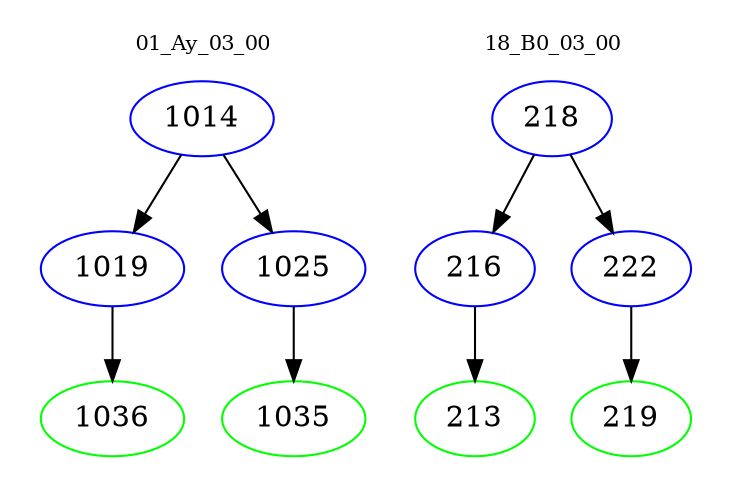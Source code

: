 digraph{
subgraph cluster_0 {
color = white
label = "01_Ay_03_00";
fontsize=10;
T0_1014 [label="1014", color="blue"]
T0_1014 -> T0_1019 [color="black"]
T0_1019 [label="1019", color="blue"]
T0_1019 -> T0_1036 [color="black"]
T0_1036 [label="1036", color="green"]
T0_1014 -> T0_1025 [color="black"]
T0_1025 [label="1025", color="blue"]
T0_1025 -> T0_1035 [color="black"]
T0_1035 [label="1035", color="green"]
}
subgraph cluster_1 {
color = white
label = "18_B0_03_00";
fontsize=10;
T1_218 [label="218", color="blue"]
T1_218 -> T1_216 [color="black"]
T1_216 [label="216", color="blue"]
T1_216 -> T1_213 [color="black"]
T1_213 [label="213", color="green"]
T1_218 -> T1_222 [color="black"]
T1_222 [label="222", color="blue"]
T1_222 -> T1_219 [color="black"]
T1_219 [label="219", color="green"]
}
}
